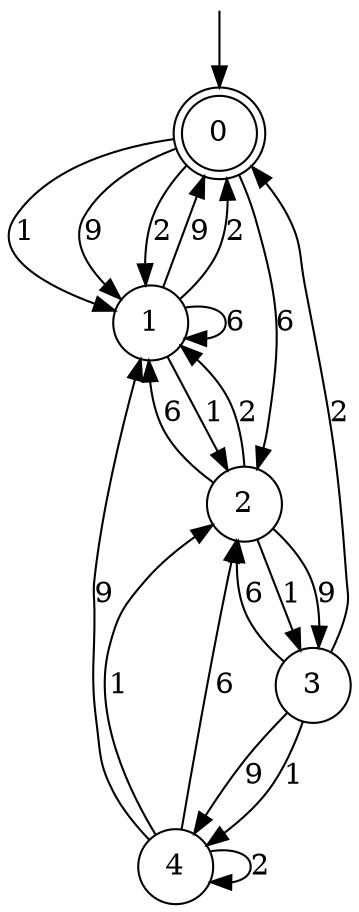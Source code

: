 digraph g {

	s0 [shape="doublecircle" label="0"];
	s1 [shape="circle" label="1"];
	s2 [shape="circle" label="2"];
	s3 [shape="circle" label="3"];
	s4 [shape="circle" label="4"];
	s0 -> s1 [label="1"];
	s0 -> s1 [label="9"];
	s0 -> s1 [label="2"];
	s0 -> s2 [label="6"];
	s1 -> s2 [label="1"];
	s1 -> s0 [label="9"];
	s1 -> s0 [label="2"];
	s1 -> s1 [label="6"];
	s2 -> s3 [label="1"];
	s2 -> s3 [label="9"];
	s2 -> s1 [label="2"];
	s2 -> s1 [label="6"];
	s3 -> s4 [label="1"];
	s3 -> s4 [label="9"];
	s3 -> s0 [label="2"];
	s3 -> s2 [label="6"];
	s4 -> s2 [label="1"];
	s4 -> s1 [label="9"];
	s4 -> s4 [label="2"];
	s4 -> s2 [label="6"];

__start0 [label="" shape="none" width="0" height="0"];
__start0 -> s0;

}
